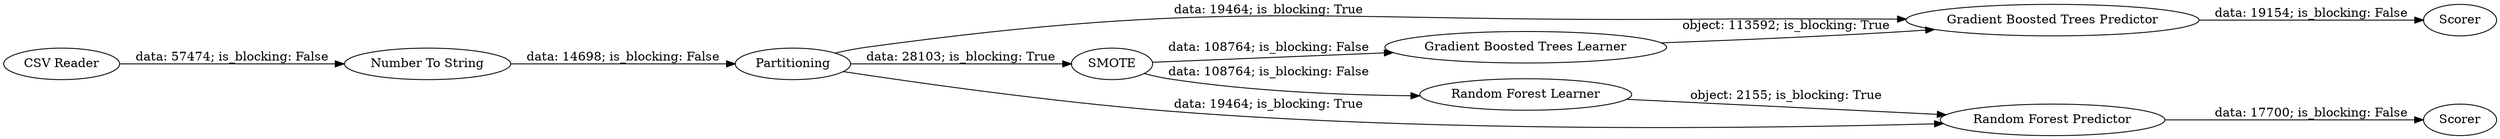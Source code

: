 digraph {
	"8182229729544121903_12" [label="Gradient Boosted Trees Learner"]
	"8182229729544121903_7" [label="Random Forest Learner"]
	"8182229729544121903_14" [label=Scorer]
	"8182229729544121903_9" [label=Scorer]
	"8182229729544121903_1" [label="CSV Reader"]
	"8182229729544121903_3" [label=Partitioning]
	"8182229729544121903_6" [label=SMOTE]
	"8182229729544121903_13" [label="Gradient Boosted Trees Predictor"]
	"8182229729544121903_8" [label="Random Forest Predictor"]
	"8182229729544121903_2" [label="Number To String"]
	"8182229729544121903_2" -> "8182229729544121903_3" [label="data: 14698; is_blocking: False"]
	"8182229729544121903_8" -> "8182229729544121903_9" [label="data: 17700; is_blocking: False"]
	"8182229729544121903_6" -> "8182229729544121903_7" [label="data: 108764; is_blocking: False"]
	"8182229729544121903_3" -> "8182229729544121903_8" [label="data: 19464; is_blocking: True"]
	"8182229729544121903_7" -> "8182229729544121903_8" [label="object: 2155; is_blocking: True"]
	"8182229729544121903_3" -> "8182229729544121903_6" [label="data: 28103; is_blocking: True"]
	"8182229729544121903_13" -> "8182229729544121903_14" [label="data: 19154; is_blocking: False"]
	"8182229729544121903_1" -> "8182229729544121903_2" [label="data: 57474; is_blocking: False"]
	"8182229729544121903_12" -> "8182229729544121903_13" [label="object: 113592; is_blocking: True"]
	"8182229729544121903_6" -> "8182229729544121903_12" [label="data: 108764; is_blocking: False"]
	"8182229729544121903_3" -> "8182229729544121903_13" [label="data: 19464; is_blocking: True"]
	rankdir=LR
}
